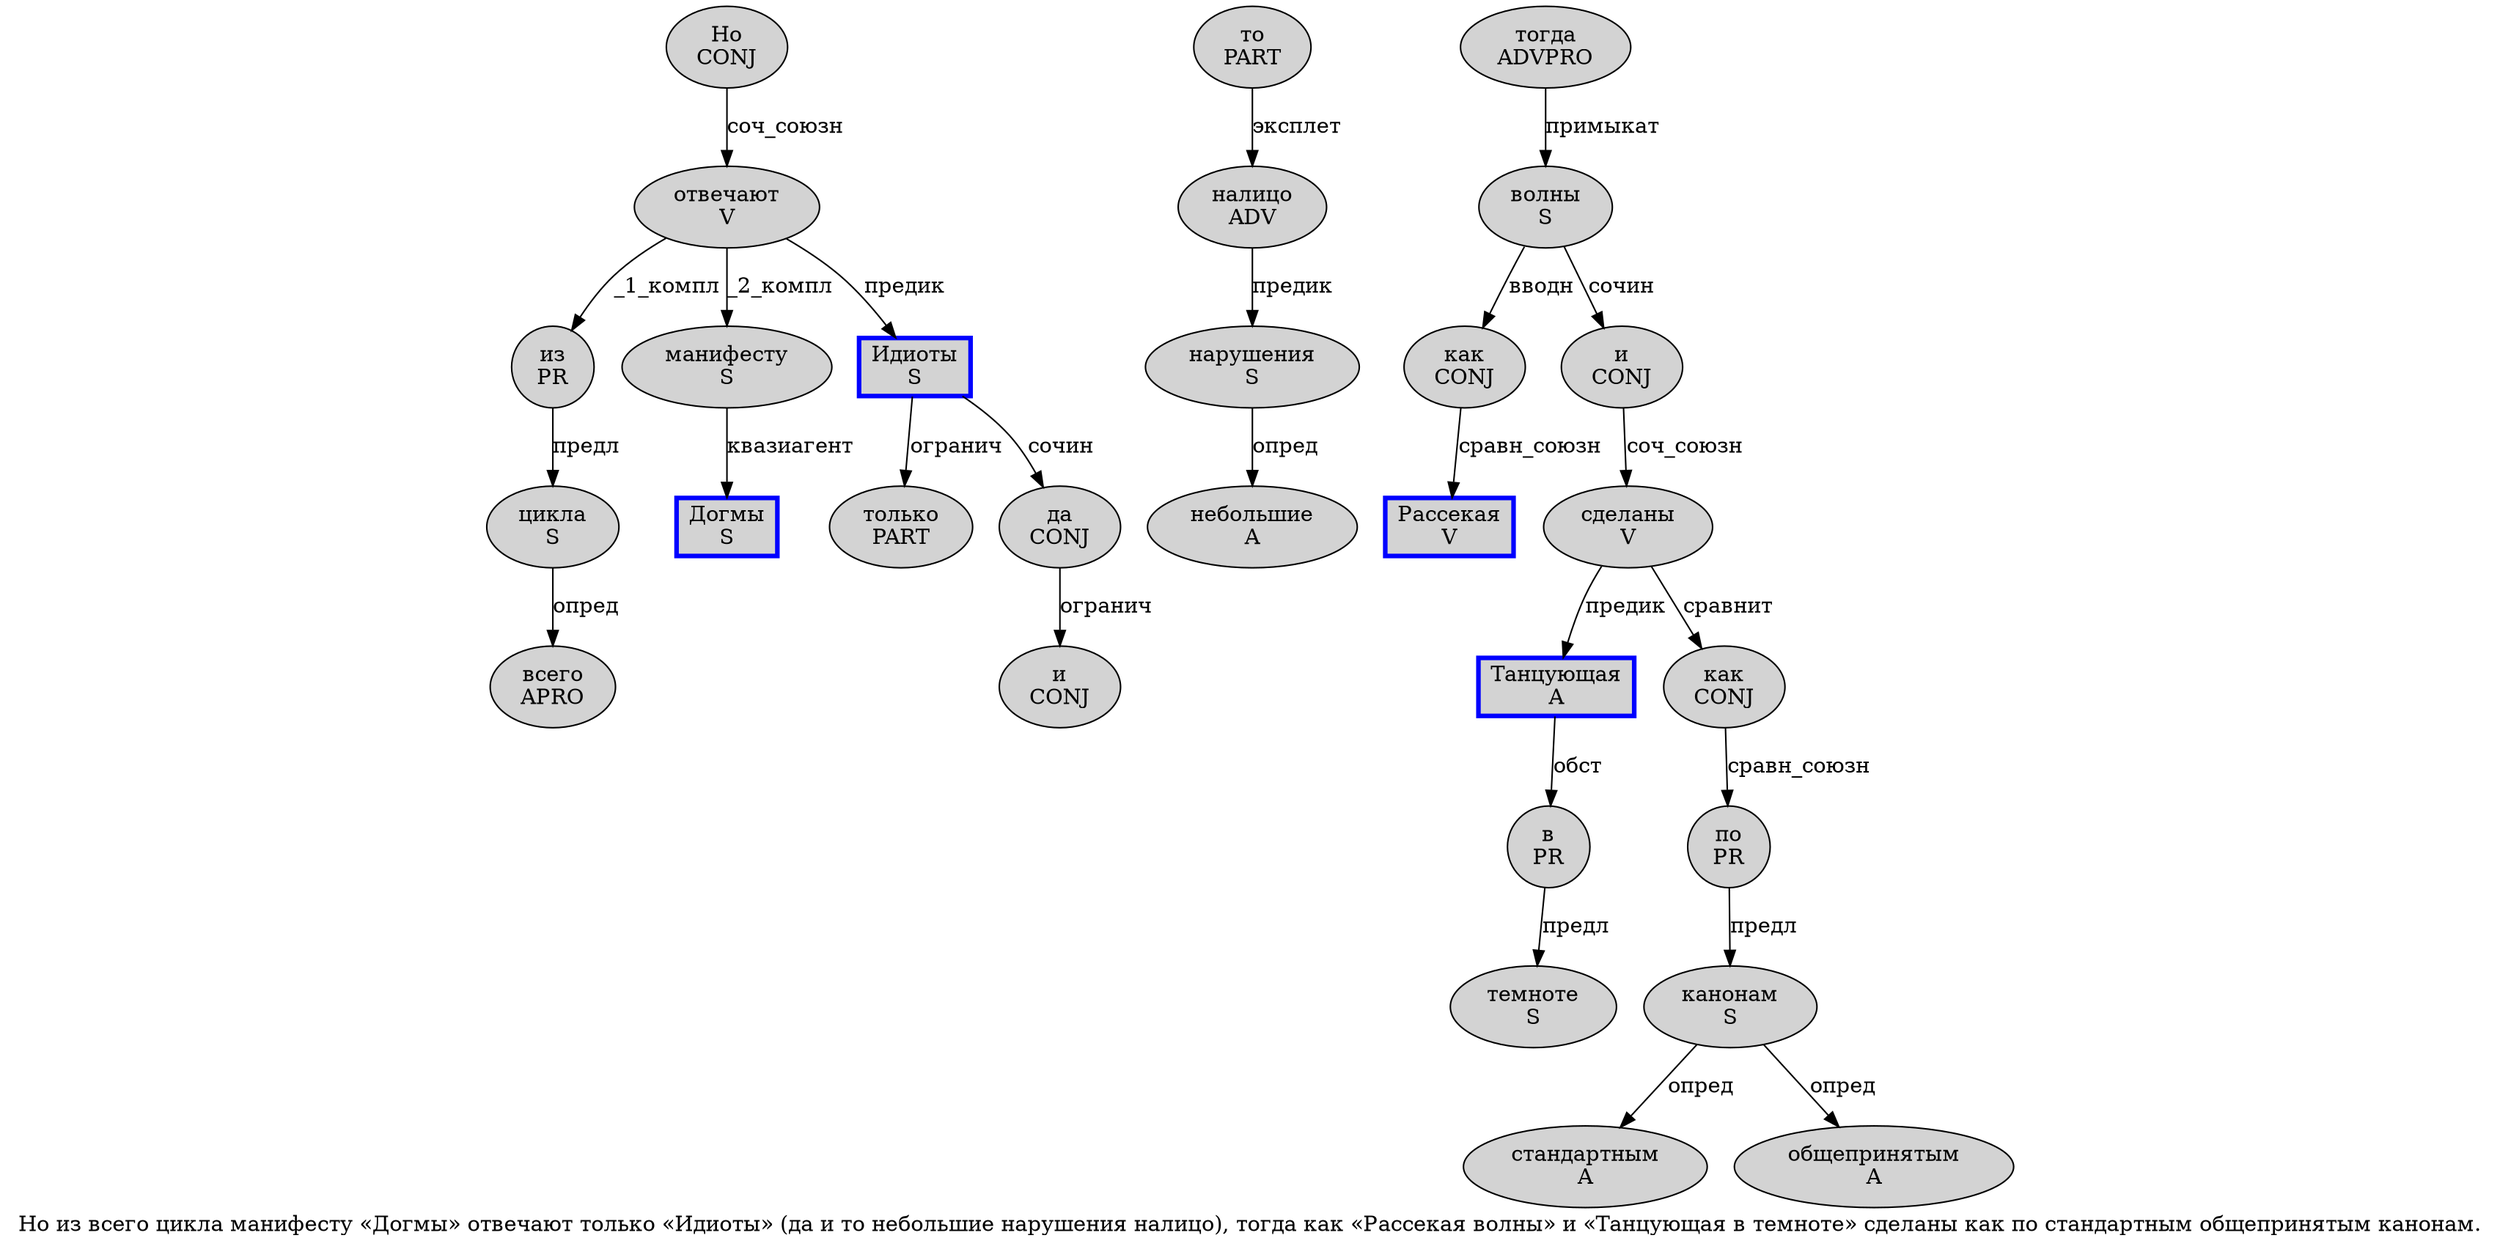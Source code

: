 digraph SENTENCE_834 {
	graph [label="Но из всего цикла манифесту «Догмы» отвечают только «Идиоты» (да и то небольшие нарушения налицо), тогда как «Рассекая волны» и «Танцующая в темноте» сделаны как по стандартным общепринятым канонам."]
	node [style=filled]
		0 [label="Но
CONJ" color="" fillcolor=lightgray penwidth=1 shape=ellipse]
		1 [label="из
PR" color="" fillcolor=lightgray penwidth=1 shape=ellipse]
		2 [label="всего
APRO" color="" fillcolor=lightgray penwidth=1 shape=ellipse]
		3 [label="цикла
S" color="" fillcolor=lightgray penwidth=1 shape=ellipse]
		4 [label="манифесту
S" color="" fillcolor=lightgray penwidth=1 shape=ellipse]
		6 [label="Догмы
S" color=blue fillcolor=lightgray penwidth=3 shape=box]
		8 [label="отвечают
V" color="" fillcolor=lightgray penwidth=1 shape=ellipse]
		9 [label="только
PART" color="" fillcolor=lightgray penwidth=1 shape=ellipse]
		11 [label="Идиоты
S" color=blue fillcolor=lightgray penwidth=3 shape=box]
		14 [label="да
CONJ" color="" fillcolor=lightgray penwidth=1 shape=ellipse]
		15 [label="и
CONJ" color="" fillcolor=lightgray penwidth=1 shape=ellipse]
		16 [label="то
PART" color="" fillcolor=lightgray penwidth=1 shape=ellipse]
		17 [label="небольшие
A" color="" fillcolor=lightgray penwidth=1 shape=ellipse]
		18 [label="нарушения
S" color="" fillcolor=lightgray penwidth=1 shape=ellipse]
		19 [label="налицо
ADV" color="" fillcolor=lightgray penwidth=1 shape=ellipse]
		22 [label="тогда
ADVPRO" color="" fillcolor=lightgray penwidth=1 shape=ellipse]
		23 [label="как
CONJ" color="" fillcolor=lightgray penwidth=1 shape=ellipse]
		25 [label="Рассекая
V" color=blue fillcolor=lightgray penwidth=3 shape=box]
		26 [label="волны
S" color="" fillcolor=lightgray penwidth=1 shape=ellipse]
		28 [label="и
CONJ" color="" fillcolor=lightgray penwidth=1 shape=ellipse]
		30 [label="Танцующая
A" color=blue fillcolor=lightgray penwidth=3 shape=box]
		31 [label="в
PR" color="" fillcolor=lightgray penwidth=1 shape=ellipse]
		32 [label="темноте
S" color="" fillcolor=lightgray penwidth=1 shape=ellipse]
		34 [label="сделаны
V" color="" fillcolor=lightgray penwidth=1 shape=ellipse]
		35 [label="как
CONJ" color="" fillcolor=lightgray penwidth=1 shape=ellipse]
		36 [label="по
PR" color="" fillcolor=lightgray penwidth=1 shape=ellipse]
		37 [label="стандартным
A" color="" fillcolor=lightgray penwidth=1 shape=ellipse]
		38 [label="общепринятым
A" color="" fillcolor=lightgray penwidth=1 shape=ellipse]
		39 [label="канонам
S" color="" fillcolor=lightgray penwidth=1 shape=ellipse]
			36 -> 39 [label="предл"]
			0 -> 8 [label="соч_союзн"]
			14 -> 15 [label="огранич"]
			28 -> 34 [label="соч_союзн"]
			11 -> 9 [label="огранич"]
			11 -> 14 [label="сочин"]
			3 -> 2 [label="опред"]
			4 -> 6 [label="квазиагент"]
			16 -> 19 [label="эксплет"]
			23 -> 25 [label="сравн_союзн"]
			8 -> 1 [label="_1_компл"]
			8 -> 4 [label="_2_компл"]
			8 -> 11 [label="предик"]
			31 -> 32 [label="предл"]
			39 -> 37 [label="опред"]
			39 -> 38 [label="опред"]
			34 -> 30 [label="предик"]
			34 -> 35 [label="сравнит"]
			26 -> 23 [label="вводн"]
			26 -> 28 [label="сочин"]
			19 -> 18 [label="предик"]
			22 -> 26 [label="примыкат"]
			18 -> 17 [label="опред"]
			30 -> 31 [label="обст"]
			1 -> 3 [label="предл"]
			35 -> 36 [label="сравн_союзн"]
}